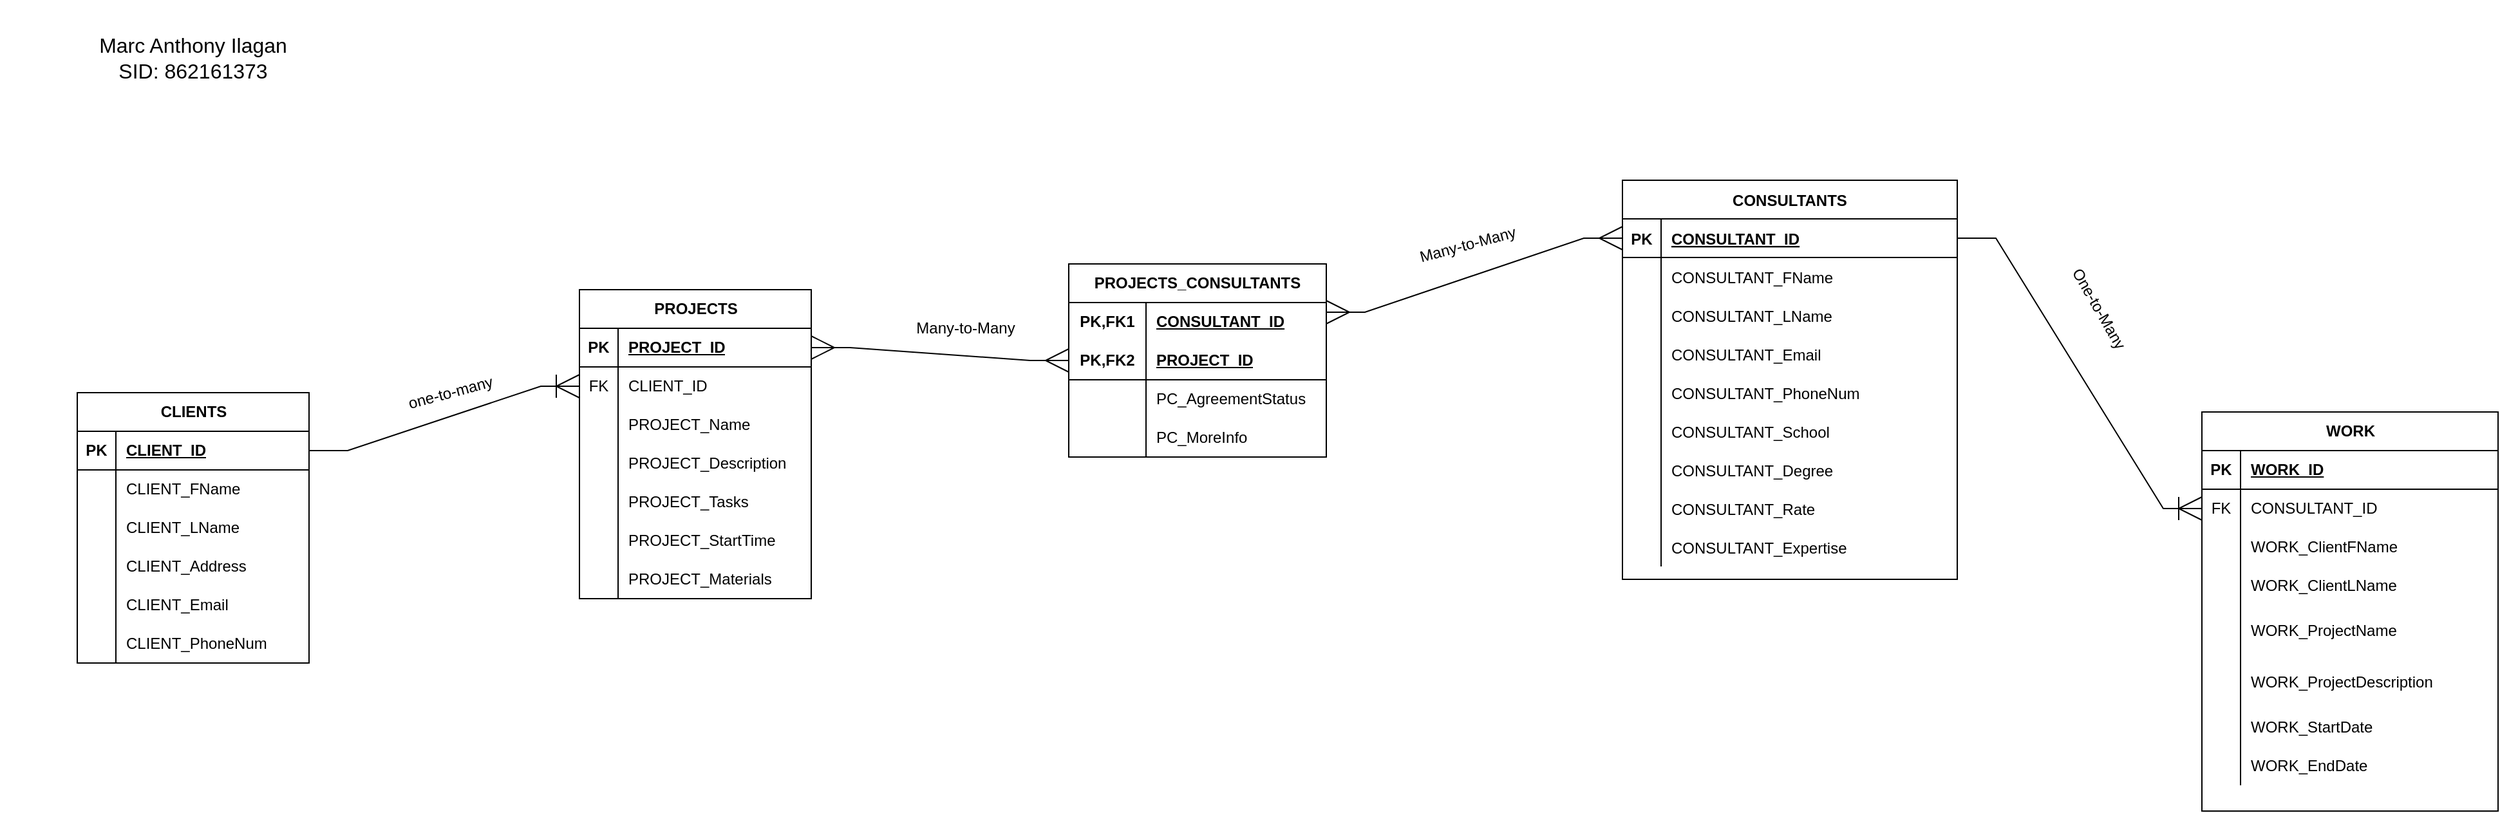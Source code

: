 <mxfile version="23.1.1" type="github">
  <diagram id="R2lEEEUBdFMjLlhIrx00" name="Page-1">
    <mxGraphModel dx="1509" dy="1885" grid="1" gridSize="10" guides="1" tooltips="1" connect="1" arrows="1" fold="1" page="1" pageScale="1" pageWidth="850" pageHeight="1100" math="0" shadow="0" extFonts="Permanent Marker^https://fonts.googleapis.com/css?family=Permanent+Marker">
      <root>
        <mxCell id="0" />
        <mxCell id="1" parent="0" />
        <mxCell id="C-vyLk0tnHw3VtMMgP7b-23" value="CONSULTANTS" style="shape=table;startSize=30;container=1;collapsible=1;childLayout=tableLayout;fixedRows=1;rowLines=0;fontStyle=1;align=center;resizeLast=1;" parent="1" vertex="1">
          <mxGeometry x="1260" y="-920" width="260" height="310" as="geometry" />
        </mxCell>
        <mxCell id="C-vyLk0tnHw3VtMMgP7b-24" value="" style="shape=partialRectangle;collapsible=0;dropTarget=0;pointerEvents=0;fillColor=none;points=[[0,0.5],[1,0.5]];portConstraint=eastwest;top=0;left=0;right=0;bottom=1;" parent="C-vyLk0tnHw3VtMMgP7b-23" vertex="1">
          <mxGeometry y="30" width="260" height="30" as="geometry" />
        </mxCell>
        <mxCell id="C-vyLk0tnHw3VtMMgP7b-25" value="PK" style="shape=partialRectangle;overflow=hidden;connectable=0;fillColor=none;top=0;left=0;bottom=0;right=0;fontStyle=1;" parent="C-vyLk0tnHw3VtMMgP7b-24" vertex="1">
          <mxGeometry width="30" height="30" as="geometry">
            <mxRectangle width="30" height="30" as="alternateBounds" />
          </mxGeometry>
        </mxCell>
        <mxCell id="C-vyLk0tnHw3VtMMgP7b-26" value="CONSULTANT_ID" style="shape=partialRectangle;overflow=hidden;connectable=0;fillColor=none;top=0;left=0;bottom=0;right=0;align=left;spacingLeft=6;fontStyle=5;" parent="C-vyLk0tnHw3VtMMgP7b-24" vertex="1">
          <mxGeometry x="30" width="230" height="30" as="geometry">
            <mxRectangle width="230" height="30" as="alternateBounds" />
          </mxGeometry>
        </mxCell>
        <mxCell id="C-vyLk0tnHw3VtMMgP7b-27" value="" style="shape=partialRectangle;collapsible=0;dropTarget=0;pointerEvents=0;fillColor=none;points=[[0,0.5],[1,0.5]];portConstraint=eastwest;top=0;left=0;right=0;bottom=0;" parent="C-vyLk0tnHw3VtMMgP7b-23" vertex="1">
          <mxGeometry y="60" width="260" height="30" as="geometry" />
        </mxCell>
        <mxCell id="C-vyLk0tnHw3VtMMgP7b-28" value="" style="shape=partialRectangle;overflow=hidden;connectable=0;fillColor=none;top=0;left=0;bottom=0;right=0;" parent="C-vyLk0tnHw3VtMMgP7b-27" vertex="1">
          <mxGeometry width="30" height="30" as="geometry">
            <mxRectangle width="30" height="30" as="alternateBounds" />
          </mxGeometry>
        </mxCell>
        <mxCell id="C-vyLk0tnHw3VtMMgP7b-29" value="CONSULTANT_FName" style="shape=partialRectangle;overflow=hidden;connectable=0;fillColor=none;top=0;left=0;bottom=0;right=0;align=left;spacingLeft=6;" parent="C-vyLk0tnHw3VtMMgP7b-27" vertex="1">
          <mxGeometry x="30" width="230" height="30" as="geometry">
            <mxRectangle width="230" height="30" as="alternateBounds" />
          </mxGeometry>
        </mxCell>
        <mxCell id="eUSZZ0M8VEfAwIGpPXTe-22" style="shape=partialRectangle;collapsible=0;dropTarget=0;pointerEvents=0;fillColor=none;points=[[0,0.5],[1,0.5]];portConstraint=eastwest;top=0;left=0;right=0;bottom=0;" vertex="1" parent="C-vyLk0tnHw3VtMMgP7b-23">
          <mxGeometry y="90" width="260" height="30" as="geometry" />
        </mxCell>
        <mxCell id="eUSZZ0M8VEfAwIGpPXTe-23" style="shape=partialRectangle;overflow=hidden;connectable=0;fillColor=none;top=0;left=0;bottom=0;right=0;" vertex="1" parent="eUSZZ0M8VEfAwIGpPXTe-22">
          <mxGeometry width="30" height="30" as="geometry">
            <mxRectangle width="30" height="30" as="alternateBounds" />
          </mxGeometry>
        </mxCell>
        <mxCell id="eUSZZ0M8VEfAwIGpPXTe-24" value="CONSULTANT_LName" style="shape=partialRectangle;overflow=hidden;connectable=0;fillColor=none;top=0;left=0;bottom=0;right=0;align=left;spacingLeft=6;" vertex="1" parent="eUSZZ0M8VEfAwIGpPXTe-22">
          <mxGeometry x="30" width="230" height="30" as="geometry">
            <mxRectangle width="230" height="30" as="alternateBounds" />
          </mxGeometry>
        </mxCell>
        <mxCell id="eUSZZ0M8VEfAwIGpPXTe-31" style="shape=partialRectangle;collapsible=0;dropTarget=0;pointerEvents=0;fillColor=none;points=[[0,0.5],[1,0.5]];portConstraint=eastwest;top=0;left=0;right=0;bottom=0;" vertex="1" parent="C-vyLk0tnHw3VtMMgP7b-23">
          <mxGeometry y="120" width="260" height="30" as="geometry" />
        </mxCell>
        <mxCell id="eUSZZ0M8VEfAwIGpPXTe-32" style="shape=partialRectangle;overflow=hidden;connectable=0;fillColor=none;top=0;left=0;bottom=0;right=0;" vertex="1" parent="eUSZZ0M8VEfAwIGpPXTe-31">
          <mxGeometry width="30" height="30" as="geometry">
            <mxRectangle width="30" height="30" as="alternateBounds" />
          </mxGeometry>
        </mxCell>
        <mxCell id="eUSZZ0M8VEfAwIGpPXTe-33" value="CONSULTANT_Email" style="shape=partialRectangle;overflow=hidden;connectable=0;fillColor=none;top=0;left=0;bottom=0;right=0;align=left;spacingLeft=6;" vertex="1" parent="eUSZZ0M8VEfAwIGpPXTe-31">
          <mxGeometry x="30" width="230" height="30" as="geometry">
            <mxRectangle width="230" height="30" as="alternateBounds" />
          </mxGeometry>
        </mxCell>
        <mxCell id="eUSZZ0M8VEfAwIGpPXTe-25" style="shape=partialRectangle;collapsible=0;dropTarget=0;pointerEvents=0;fillColor=none;points=[[0,0.5],[1,0.5]];portConstraint=eastwest;top=0;left=0;right=0;bottom=0;" vertex="1" parent="C-vyLk0tnHw3VtMMgP7b-23">
          <mxGeometry y="150" width="260" height="30" as="geometry" />
        </mxCell>
        <mxCell id="eUSZZ0M8VEfAwIGpPXTe-26" style="shape=partialRectangle;overflow=hidden;connectable=0;fillColor=none;top=0;left=0;bottom=0;right=0;" vertex="1" parent="eUSZZ0M8VEfAwIGpPXTe-25">
          <mxGeometry width="30" height="30" as="geometry">
            <mxRectangle width="30" height="30" as="alternateBounds" />
          </mxGeometry>
        </mxCell>
        <mxCell id="eUSZZ0M8VEfAwIGpPXTe-27" value="CONSULTANT_PhoneNum" style="shape=partialRectangle;overflow=hidden;connectable=0;fillColor=none;top=0;left=0;bottom=0;right=0;align=left;spacingLeft=6;" vertex="1" parent="eUSZZ0M8VEfAwIGpPXTe-25">
          <mxGeometry x="30" width="230" height="30" as="geometry">
            <mxRectangle width="230" height="30" as="alternateBounds" />
          </mxGeometry>
        </mxCell>
        <mxCell id="eUSZZ0M8VEfAwIGpPXTe-187" style="shape=partialRectangle;collapsible=0;dropTarget=0;pointerEvents=0;fillColor=none;points=[[0,0.5],[1,0.5]];portConstraint=eastwest;top=0;left=0;right=0;bottom=0;" vertex="1" parent="C-vyLk0tnHw3VtMMgP7b-23">
          <mxGeometry y="180" width="260" height="30" as="geometry" />
        </mxCell>
        <mxCell id="eUSZZ0M8VEfAwIGpPXTe-188" style="shape=partialRectangle;overflow=hidden;connectable=0;fillColor=none;top=0;left=0;bottom=0;right=0;" vertex="1" parent="eUSZZ0M8VEfAwIGpPXTe-187">
          <mxGeometry width="30" height="30" as="geometry">
            <mxRectangle width="30" height="30" as="alternateBounds" />
          </mxGeometry>
        </mxCell>
        <mxCell id="eUSZZ0M8VEfAwIGpPXTe-189" value="CONSULTANT_School" style="shape=partialRectangle;overflow=hidden;connectable=0;fillColor=none;top=0;left=0;bottom=0;right=0;align=left;spacingLeft=6;" vertex="1" parent="eUSZZ0M8VEfAwIGpPXTe-187">
          <mxGeometry x="30" width="230" height="30" as="geometry">
            <mxRectangle width="230" height="30" as="alternateBounds" />
          </mxGeometry>
        </mxCell>
        <mxCell id="eUSZZ0M8VEfAwIGpPXTe-184" style="shape=partialRectangle;collapsible=0;dropTarget=0;pointerEvents=0;fillColor=none;points=[[0,0.5],[1,0.5]];portConstraint=eastwest;top=0;left=0;right=0;bottom=0;" vertex="1" parent="C-vyLk0tnHw3VtMMgP7b-23">
          <mxGeometry y="210" width="260" height="30" as="geometry" />
        </mxCell>
        <mxCell id="eUSZZ0M8VEfAwIGpPXTe-185" style="shape=partialRectangle;overflow=hidden;connectable=0;fillColor=none;top=0;left=0;bottom=0;right=0;" vertex="1" parent="eUSZZ0M8VEfAwIGpPXTe-184">
          <mxGeometry width="30" height="30" as="geometry">
            <mxRectangle width="30" height="30" as="alternateBounds" />
          </mxGeometry>
        </mxCell>
        <mxCell id="eUSZZ0M8VEfAwIGpPXTe-186" value="CONSULTANT_Degree" style="shape=partialRectangle;overflow=hidden;connectable=0;fillColor=none;top=0;left=0;bottom=0;right=0;align=left;spacingLeft=6;" vertex="1" parent="eUSZZ0M8VEfAwIGpPXTe-184">
          <mxGeometry x="30" width="230" height="30" as="geometry">
            <mxRectangle width="230" height="30" as="alternateBounds" />
          </mxGeometry>
        </mxCell>
        <mxCell id="eUSZZ0M8VEfAwIGpPXTe-181" style="shape=partialRectangle;collapsible=0;dropTarget=0;pointerEvents=0;fillColor=none;points=[[0,0.5],[1,0.5]];portConstraint=eastwest;top=0;left=0;right=0;bottom=0;" vertex="1" parent="C-vyLk0tnHw3VtMMgP7b-23">
          <mxGeometry y="240" width="260" height="30" as="geometry" />
        </mxCell>
        <mxCell id="eUSZZ0M8VEfAwIGpPXTe-182" style="shape=partialRectangle;overflow=hidden;connectable=0;fillColor=none;top=0;left=0;bottom=0;right=0;" vertex="1" parent="eUSZZ0M8VEfAwIGpPXTe-181">
          <mxGeometry width="30" height="30" as="geometry">
            <mxRectangle width="30" height="30" as="alternateBounds" />
          </mxGeometry>
        </mxCell>
        <mxCell id="eUSZZ0M8VEfAwIGpPXTe-183" value="CONSULTANT_Rate" style="shape=partialRectangle;overflow=hidden;connectable=0;fillColor=none;top=0;left=0;bottom=0;right=0;align=left;spacingLeft=6;" vertex="1" parent="eUSZZ0M8VEfAwIGpPXTe-181">
          <mxGeometry x="30" width="230" height="30" as="geometry">
            <mxRectangle width="230" height="30" as="alternateBounds" />
          </mxGeometry>
        </mxCell>
        <mxCell id="eUSZZ0M8VEfAwIGpPXTe-192" style="shape=partialRectangle;collapsible=0;dropTarget=0;pointerEvents=0;fillColor=none;points=[[0,0.5],[1,0.5]];portConstraint=eastwest;top=0;left=0;right=0;bottom=0;" vertex="1" parent="C-vyLk0tnHw3VtMMgP7b-23">
          <mxGeometry y="270" width="260" height="30" as="geometry" />
        </mxCell>
        <mxCell id="eUSZZ0M8VEfAwIGpPXTe-193" style="shape=partialRectangle;overflow=hidden;connectable=0;fillColor=none;top=0;left=0;bottom=0;right=0;" vertex="1" parent="eUSZZ0M8VEfAwIGpPXTe-192">
          <mxGeometry width="30" height="30" as="geometry">
            <mxRectangle width="30" height="30" as="alternateBounds" />
          </mxGeometry>
        </mxCell>
        <mxCell id="eUSZZ0M8VEfAwIGpPXTe-194" value="CONSULTANT_Expertise" style="shape=partialRectangle;overflow=hidden;connectable=0;fillColor=none;top=0;left=0;bottom=0;right=0;align=left;spacingLeft=6;" vertex="1" parent="eUSZZ0M8VEfAwIGpPXTe-192">
          <mxGeometry x="30" width="230" height="30" as="geometry">
            <mxRectangle width="230" height="30" as="alternateBounds" />
          </mxGeometry>
        </mxCell>
        <mxCell id="eUSZZ0M8VEfAwIGpPXTe-34" value="PROJECTS" style="shape=table;startSize=30;container=1;collapsible=1;childLayout=tableLayout;fixedRows=1;rowLines=0;fontStyle=1;align=center;resizeLast=1;html=1;" vertex="1" parent="1">
          <mxGeometry x="450" y="-835" width="180" height="240" as="geometry" />
        </mxCell>
        <mxCell id="eUSZZ0M8VEfAwIGpPXTe-35" value="" style="shape=tableRow;horizontal=0;startSize=0;swimlaneHead=0;swimlaneBody=0;fillColor=none;collapsible=0;dropTarget=0;points=[[0,0.5],[1,0.5]];portConstraint=eastwest;top=0;left=0;right=0;bottom=1;" vertex="1" parent="eUSZZ0M8VEfAwIGpPXTe-34">
          <mxGeometry y="30" width="180" height="30" as="geometry" />
        </mxCell>
        <mxCell id="eUSZZ0M8VEfAwIGpPXTe-36" value="PK" style="shape=partialRectangle;connectable=0;fillColor=none;top=0;left=0;bottom=0;right=0;fontStyle=1;overflow=hidden;whiteSpace=wrap;html=1;" vertex="1" parent="eUSZZ0M8VEfAwIGpPXTe-35">
          <mxGeometry width="30" height="30" as="geometry">
            <mxRectangle width="30" height="30" as="alternateBounds" />
          </mxGeometry>
        </mxCell>
        <mxCell id="eUSZZ0M8VEfAwIGpPXTe-37" value="PROJECT_ID" style="shape=partialRectangle;connectable=0;fillColor=none;top=0;left=0;bottom=0;right=0;align=left;spacingLeft=6;fontStyle=5;overflow=hidden;whiteSpace=wrap;html=1;" vertex="1" parent="eUSZZ0M8VEfAwIGpPXTe-35">
          <mxGeometry x="30" width="150" height="30" as="geometry">
            <mxRectangle width="150" height="30" as="alternateBounds" />
          </mxGeometry>
        </mxCell>
        <mxCell id="eUSZZ0M8VEfAwIGpPXTe-38" value="" style="shape=tableRow;horizontal=0;startSize=0;swimlaneHead=0;swimlaneBody=0;fillColor=none;collapsible=0;dropTarget=0;points=[[0,0.5],[1,0.5]];portConstraint=eastwest;top=0;left=0;right=0;bottom=0;" vertex="1" parent="eUSZZ0M8VEfAwIGpPXTe-34">
          <mxGeometry y="60" width="180" height="30" as="geometry" />
        </mxCell>
        <mxCell id="eUSZZ0M8VEfAwIGpPXTe-39" value="FK" style="shape=partialRectangle;connectable=0;fillColor=none;top=0;left=0;bottom=0;right=0;editable=1;overflow=hidden;whiteSpace=wrap;html=1;" vertex="1" parent="eUSZZ0M8VEfAwIGpPXTe-38">
          <mxGeometry width="30" height="30" as="geometry">
            <mxRectangle width="30" height="30" as="alternateBounds" />
          </mxGeometry>
        </mxCell>
        <mxCell id="eUSZZ0M8VEfAwIGpPXTe-40" value="CLIENT_ID" style="shape=partialRectangle;connectable=0;fillColor=none;top=0;left=0;bottom=0;right=0;align=left;spacingLeft=6;overflow=hidden;whiteSpace=wrap;html=1;" vertex="1" parent="eUSZZ0M8VEfAwIGpPXTe-38">
          <mxGeometry x="30" width="150" height="30" as="geometry">
            <mxRectangle width="150" height="30" as="alternateBounds" />
          </mxGeometry>
        </mxCell>
        <mxCell id="eUSZZ0M8VEfAwIGpPXTe-115" style="shape=tableRow;horizontal=0;startSize=0;swimlaneHead=0;swimlaneBody=0;fillColor=none;collapsible=0;dropTarget=0;points=[[0,0.5],[1,0.5]];portConstraint=eastwest;top=0;left=0;right=0;bottom=0;" vertex="1" parent="eUSZZ0M8VEfAwIGpPXTe-34">
          <mxGeometry y="90" width="180" height="30" as="geometry" />
        </mxCell>
        <mxCell id="eUSZZ0M8VEfAwIGpPXTe-116" style="shape=partialRectangle;connectable=0;fillColor=none;top=0;left=0;bottom=0;right=0;editable=1;overflow=hidden;whiteSpace=wrap;html=1;" vertex="1" parent="eUSZZ0M8VEfAwIGpPXTe-115">
          <mxGeometry width="30" height="30" as="geometry">
            <mxRectangle width="30" height="30" as="alternateBounds" />
          </mxGeometry>
        </mxCell>
        <mxCell id="eUSZZ0M8VEfAwIGpPXTe-117" value="PROJECT_Name" style="shape=partialRectangle;connectable=0;fillColor=none;top=0;left=0;bottom=0;right=0;align=left;spacingLeft=6;overflow=hidden;whiteSpace=wrap;html=1;" vertex="1" parent="eUSZZ0M8VEfAwIGpPXTe-115">
          <mxGeometry x="30" width="150" height="30" as="geometry">
            <mxRectangle width="150" height="30" as="alternateBounds" />
          </mxGeometry>
        </mxCell>
        <mxCell id="eUSZZ0M8VEfAwIGpPXTe-41" value="" style="shape=tableRow;horizontal=0;startSize=0;swimlaneHead=0;swimlaneBody=0;fillColor=none;collapsible=0;dropTarget=0;points=[[0,0.5],[1,0.5]];portConstraint=eastwest;top=0;left=0;right=0;bottom=0;" vertex="1" parent="eUSZZ0M8VEfAwIGpPXTe-34">
          <mxGeometry y="120" width="180" height="30" as="geometry" />
        </mxCell>
        <mxCell id="eUSZZ0M8VEfAwIGpPXTe-42" value="" style="shape=partialRectangle;connectable=0;fillColor=none;top=0;left=0;bottom=0;right=0;editable=1;overflow=hidden;whiteSpace=wrap;html=1;" vertex="1" parent="eUSZZ0M8VEfAwIGpPXTe-41">
          <mxGeometry width="30" height="30" as="geometry">
            <mxRectangle width="30" height="30" as="alternateBounds" />
          </mxGeometry>
        </mxCell>
        <mxCell id="eUSZZ0M8VEfAwIGpPXTe-43" value="PROJECT_Description" style="shape=partialRectangle;connectable=0;fillColor=none;top=0;left=0;bottom=0;right=0;align=left;spacingLeft=6;overflow=hidden;whiteSpace=wrap;html=1;" vertex="1" parent="eUSZZ0M8VEfAwIGpPXTe-41">
          <mxGeometry x="30" width="150" height="30" as="geometry">
            <mxRectangle width="150" height="30" as="alternateBounds" />
          </mxGeometry>
        </mxCell>
        <mxCell id="eUSZZ0M8VEfAwIGpPXTe-44" value="" style="shape=tableRow;horizontal=0;startSize=0;swimlaneHead=0;swimlaneBody=0;fillColor=none;collapsible=0;dropTarget=0;points=[[0,0.5],[1,0.5]];portConstraint=eastwest;top=0;left=0;right=0;bottom=0;" vertex="1" parent="eUSZZ0M8VEfAwIGpPXTe-34">
          <mxGeometry y="150" width="180" height="30" as="geometry" />
        </mxCell>
        <mxCell id="eUSZZ0M8VEfAwIGpPXTe-45" value="" style="shape=partialRectangle;connectable=0;fillColor=none;top=0;left=0;bottom=0;right=0;editable=1;overflow=hidden;whiteSpace=wrap;html=1;" vertex="1" parent="eUSZZ0M8VEfAwIGpPXTe-44">
          <mxGeometry width="30" height="30" as="geometry">
            <mxRectangle width="30" height="30" as="alternateBounds" />
          </mxGeometry>
        </mxCell>
        <mxCell id="eUSZZ0M8VEfAwIGpPXTe-46" value="PROJECT_Tasks" style="shape=partialRectangle;connectable=0;fillColor=none;top=0;left=0;bottom=0;right=0;align=left;spacingLeft=6;overflow=hidden;whiteSpace=wrap;html=1;" vertex="1" parent="eUSZZ0M8VEfAwIGpPXTe-44">
          <mxGeometry x="30" width="150" height="30" as="geometry">
            <mxRectangle width="150" height="30" as="alternateBounds" />
          </mxGeometry>
        </mxCell>
        <mxCell id="eUSZZ0M8VEfAwIGpPXTe-50" style="shape=tableRow;horizontal=0;startSize=0;swimlaneHead=0;swimlaneBody=0;fillColor=none;collapsible=0;dropTarget=0;points=[[0,0.5],[1,0.5]];portConstraint=eastwest;top=0;left=0;right=0;bottom=0;" vertex="1" parent="eUSZZ0M8VEfAwIGpPXTe-34">
          <mxGeometry y="180" width="180" height="30" as="geometry" />
        </mxCell>
        <mxCell id="eUSZZ0M8VEfAwIGpPXTe-51" style="shape=partialRectangle;connectable=0;fillColor=none;top=0;left=0;bottom=0;right=0;editable=1;overflow=hidden;whiteSpace=wrap;html=1;" vertex="1" parent="eUSZZ0M8VEfAwIGpPXTe-50">
          <mxGeometry width="30" height="30" as="geometry">
            <mxRectangle width="30" height="30" as="alternateBounds" />
          </mxGeometry>
        </mxCell>
        <mxCell id="eUSZZ0M8VEfAwIGpPXTe-52" value="PROJECT_StartTime" style="shape=partialRectangle;connectable=0;fillColor=none;top=0;left=0;bottom=0;right=0;align=left;spacingLeft=6;overflow=hidden;whiteSpace=wrap;html=1;" vertex="1" parent="eUSZZ0M8VEfAwIGpPXTe-50">
          <mxGeometry x="30" width="150" height="30" as="geometry">
            <mxRectangle width="150" height="30" as="alternateBounds" />
          </mxGeometry>
        </mxCell>
        <mxCell id="eUSZZ0M8VEfAwIGpPXTe-47" style="shape=tableRow;horizontal=0;startSize=0;swimlaneHead=0;swimlaneBody=0;fillColor=none;collapsible=0;dropTarget=0;points=[[0,0.5],[1,0.5]];portConstraint=eastwest;top=0;left=0;right=0;bottom=0;" vertex="1" parent="eUSZZ0M8VEfAwIGpPXTe-34">
          <mxGeometry y="210" width="180" height="30" as="geometry" />
        </mxCell>
        <mxCell id="eUSZZ0M8VEfAwIGpPXTe-48" style="shape=partialRectangle;connectable=0;fillColor=none;top=0;left=0;bottom=0;right=0;editable=1;overflow=hidden;whiteSpace=wrap;html=1;" vertex="1" parent="eUSZZ0M8VEfAwIGpPXTe-47">
          <mxGeometry width="30" height="30" as="geometry">
            <mxRectangle width="30" height="30" as="alternateBounds" />
          </mxGeometry>
        </mxCell>
        <mxCell id="eUSZZ0M8VEfAwIGpPXTe-49" value="PROJECT_Materials" style="shape=partialRectangle;connectable=0;fillColor=none;top=0;left=0;bottom=0;right=0;align=left;spacingLeft=6;overflow=hidden;whiteSpace=wrap;html=1;" vertex="1" parent="eUSZZ0M8VEfAwIGpPXTe-47">
          <mxGeometry x="30" width="150" height="30" as="geometry">
            <mxRectangle width="150" height="30" as="alternateBounds" />
          </mxGeometry>
        </mxCell>
        <mxCell id="eUSZZ0M8VEfAwIGpPXTe-53" value="CLIENTS" style="shape=table;startSize=30;container=1;collapsible=1;childLayout=tableLayout;fixedRows=1;rowLines=0;fontStyle=1;align=center;resizeLast=1;html=1;" vertex="1" parent="1">
          <mxGeometry x="60" y="-755" width="180" height="210" as="geometry" />
        </mxCell>
        <mxCell id="eUSZZ0M8VEfAwIGpPXTe-54" value="" style="shape=tableRow;horizontal=0;startSize=0;swimlaneHead=0;swimlaneBody=0;fillColor=none;collapsible=0;dropTarget=0;points=[[0,0.5],[1,0.5]];portConstraint=eastwest;top=0;left=0;right=0;bottom=1;" vertex="1" parent="eUSZZ0M8VEfAwIGpPXTe-53">
          <mxGeometry y="30" width="180" height="30" as="geometry" />
        </mxCell>
        <mxCell id="eUSZZ0M8VEfAwIGpPXTe-55" value="PK" style="shape=partialRectangle;connectable=0;fillColor=none;top=0;left=0;bottom=0;right=0;fontStyle=1;overflow=hidden;whiteSpace=wrap;html=1;" vertex="1" parent="eUSZZ0M8VEfAwIGpPXTe-54">
          <mxGeometry width="30" height="30" as="geometry">
            <mxRectangle width="30" height="30" as="alternateBounds" />
          </mxGeometry>
        </mxCell>
        <mxCell id="eUSZZ0M8VEfAwIGpPXTe-56" value="CLIENT_ID" style="shape=partialRectangle;connectable=0;fillColor=none;top=0;left=0;bottom=0;right=0;align=left;spacingLeft=6;fontStyle=5;overflow=hidden;whiteSpace=wrap;html=1;" vertex="1" parent="eUSZZ0M8VEfAwIGpPXTe-54">
          <mxGeometry x="30" width="150" height="30" as="geometry">
            <mxRectangle width="150" height="30" as="alternateBounds" />
          </mxGeometry>
        </mxCell>
        <mxCell id="eUSZZ0M8VEfAwIGpPXTe-57" value="" style="shape=tableRow;horizontal=0;startSize=0;swimlaneHead=0;swimlaneBody=0;fillColor=none;collapsible=0;dropTarget=0;points=[[0,0.5],[1,0.5]];portConstraint=eastwest;top=0;left=0;right=0;bottom=0;" vertex="1" parent="eUSZZ0M8VEfAwIGpPXTe-53">
          <mxGeometry y="60" width="180" height="30" as="geometry" />
        </mxCell>
        <mxCell id="eUSZZ0M8VEfAwIGpPXTe-58" value="" style="shape=partialRectangle;connectable=0;fillColor=none;top=0;left=0;bottom=0;right=0;editable=1;overflow=hidden;whiteSpace=wrap;html=1;" vertex="1" parent="eUSZZ0M8VEfAwIGpPXTe-57">
          <mxGeometry width="30" height="30" as="geometry">
            <mxRectangle width="30" height="30" as="alternateBounds" />
          </mxGeometry>
        </mxCell>
        <mxCell id="eUSZZ0M8VEfAwIGpPXTe-59" value="CLIENT_FName" style="shape=partialRectangle;connectable=0;fillColor=none;top=0;left=0;bottom=0;right=0;align=left;spacingLeft=6;overflow=hidden;whiteSpace=wrap;html=1;" vertex="1" parent="eUSZZ0M8VEfAwIGpPXTe-57">
          <mxGeometry x="30" width="150" height="30" as="geometry">
            <mxRectangle width="150" height="30" as="alternateBounds" />
          </mxGeometry>
        </mxCell>
        <mxCell id="eUSZZ0M8VEfAwIGpPXTe-66" style="shape=tableRow;horizontal=0;startSize=0;swimlaneHead=0;swimlaneBody=0;fillColor=none;collapsible=0;dropTarget=0;points=[[0,0.5],[1,0.5]];portConstraint=eastwest;top=0;left=0;right=0;bottom=0;" vertex="1" parent="eUSZZ0M8VEfAwIGpPXTe-53">
          <mxGeometry y="90" width="180" height="30" as="geometry" />
        </mxCell>
        <mxCell id="eUSZZ0M8VEfAwIGpPXTe-67" style="shape=partialRectangle;connectable=0;fillColor=none;top=0;left=0;bottom=0;right=0;editable=1;overflow=hidden;whiteSpace=wrap;html=1;" vertex="1" parent="eUSZZ0M8VEfAwIGpPXTe-66">
          <mxGeometry width="30" height="30" as="geometry">
            <mxRectangle width="30" height="30" as="alternateBounds" />
          </mxGeometry>
        </mxCell>
        <mxCell id="eUSZZ0M8VEfAwIGpPXTe-68" value="CLIENT_LName" style="shape=partialRectangle;connectable=0;fillColor=none;top=0;left=0;bottom=0;right=0;align=left;spacingLeft=6;overflow=hidden;whiteSpace=wrap;html=1;" vertex="1" parent="eUSZZ0M8VEfAwIGpPXTe-66">
          <mxGeometry x="30" width="150" height="30" as="geometry">
            <mxRectangle width="150" height="30" as="alternateBounds" />
          </mxGeometry>
        </mxCell>
        <mxCell id="eUSZZ0M8VEfAwIGpPXTe-60" value="" style="shape=tableRow;horizontal=0;startSize=0;swimlaneHead=0;swimlaneBody=0;fillColor=none;collapsible=0;dropTarget=0;points=[[0,0.5],[1,0.5]];portConstraint=eastwest;top=0;left=0;right=0;bottom=0;" vertex="1" parent="eUSZZ0M8VEfAwIGpPXTe-53">
          <mxGeometry y="120" width="180" height="30" as="geometry" />
        </mxCell>
        <mxCell id="eUSZZ0M8VEfAwIGpPXTe-61" value="" style="shape=partialRectangle;connectable=0;fillColor=none;top=0;left=0;bottom=0;right=0;editable=1;overflow=hidden;whiteSpace=wrap;html=1;" vertex="1" parent="eUSZZ0M8VEfAwIGpPXTe-60">
          <mxGeometry width="30" height="30" as="geometry">
            <mxRectangle width="30" height="30" as="alternateBounds" />
          </mxGeometry>
        </mxCell>
        <mxCell id="eUSZZ0M8VEfAwIGpPXTe-62" value="CLIENT_Address" style="shape=partialRectangle;connectable=0;fillColor=none;top=0;left=0;bottom=0;right=0;align=left;spacingLeft=6;overflow=hidden;whiteSpace=wrap;html=1;" vertex="1" parent="eUSZZ0M8VEfAwIGpPXTe-60">
          <mxGeometry x="30" width="150" height="30" as="geometry">
            <mxRectangle width="150" height="30" as="alternateBounds" />
          </mxGeometry>
        </mxCell>
        <mxCell id="eUSZZ0M8VEfAwIGpPXTe-63" value="" style="shape=tableRow;horizontal=0;startSize=0;swimlaneHead=0;swimlaneBody=0;fillColor=none;collapsible=0;dropTarget=0;points=[[0,0.5],[1,0.5]];portConstraint=eastwest;top=0;left=0;right=0;bottom=0;" vertex="1" parent="eUSZZ0M8VEfAwIGpPXTe-53">
          <mxGeometry y="150" width="180" height="30" as="geometry" />
        </mxCell>
        <mxCell id="eUSZZ0M8VEfAwIGpPXTe-64" value="" style="shape=partialRectangle;connectable=0;fillColor=none;top=0;left=0;bottom=0;right=0;editable=1;overflow=hidden;whiteSpace=wrap;html=1;" vertex="1" parent="eUSZZ0M8VEfAwIGpPXTe-63">
          <mxGeometry width="30" height="30" as="geometry">
            <mxRectangle width="30" height="30" as="alternateBounds" />
          </mxGeometry>
        </mxCell>
        <mxCell id="eUSZZ0M8VEfAwIGpPXTe-65" value="CLIENT_Email" style="shape=partialRectangle;connectable=0;fillColor=none;top=0;left=0;bottom=0;right=0;align=left;spacingLeft=6;overflow=hidden;whiteSpace=wrap;html=1;" vertex="1" parent="eUSZZ0M8VEfAwIGpPXTe-63">
          <mxGeometry x="30" width="150" height="30" as="geometry">
            <mxRectangle width="150" height="30" as="alternateBounds" />
          </mxGeometry>
        </mxCell>
        <mxCell id="eUSZZ0M8VEfAwIGpPXTe-69" style="shape=tableRow;horizontal=0;startSize=0;swimlaneHead=0;swimlaneBody=0;fillColor=none;collapsible=0;dropTarget=0;points=[[0,0.5],[1,0.5]];portConstraint=eastwest;top=0;left=0;right=0;bottom=0;" vertex="1" parent="eUSZZ0M8VEfAwIGpPXTe-53">
          <mxGeometry y="180" width="180" height="30" as="geometry" />
        </mxCell>
        <mxCell id="eUSZZ0M8VEfAwIGpPXTe-70" style="shape=partialRectangle;connectable=0;fillColor=none;top=0;left=0;bottom=0;right=0;editable=1;overflow=hidden;whiteSpace=wrap;html=1;" vertex="1" parent="eUSZZ0M8VEfAwIGpPXTe-69">
          <mxGeometry width="30" height="30" as="geometry">
            <mxRectangle width="30" height="30" as="alternateBounds" />
          </mxGeometry>
        </mxCell>
        <mxCell id="eUSZZ0M8VEfAwIGpPXTe-71" value="CLIENT_PhoneNum" style="shape=partialRectangle;connectable=0;fillColor=none;top=0;left=0;bottom=0;right=0;align=left;spacingLeft=6;overflow=hidden;whiteSpace=wrap;html=1;" vertex="1" parent="eUSZZ0M8VEfAwIGpPXTe-69">
          <mxGeometry x="30" width="150" height="30" as="geometry">
            <mxRectangle width="150" height="30" as="alternateBounds" />
          </mxGeometry>
        </mxCell>
        <mxCell id="eUSZZ0M8VEfAwIGpPXTe-72" value="PROJECTS_CONSULTANTS" style="shape=table;startSize=30;container=1;collapsible=1;childLayout=tableLayout;fixedRows=1;rowLines=0;fontStyle=1;align=center;resizeLast=1;html=1;whiteSpace=wrap;" vertex="1" parent="1">
          <mxGeometry x="830" y="-855" width="200" height="150" as="geometry" />
        </mxCell>
        <mxCell id="eUSZZ0M8VEfAwIGpPXTe-73" value="" style="shape=tableRow;horizontal=0;startSize=0;swimlaneHead=0;swimlaneBody=0;fillColor=none;collapsible=0;dropTarget=0;points=[[0,0.5],[1,0.5]];portConstraint=eastwest;top=0;left=0;right=0;bottom=0;html=1;" vertex="1" parent="eUSZZ0M8VEfAwIGpPXTe-72">
          <mxGeometry y="30" width="200" height="30" as="geometry" />
        </mxCell>
        <mxCell id="eUSZZ0M8VEfAwIGpPXTe-74" value="PK,FK1" style="shape=partialRectangle;connectable=0;fillColor=none;top=0;left=0;bottom=0;right=0;fontStyle=1;overflow=hidden;html=1;whiteSpace=wrap;" vertex="1" parent="eUSZZ0M8VEfAwIGpPXTe-73">
          <mxGeometry width="60" height="30" as="geometry">
            <mxRectangle width="60" height="30" as="alternateBounds" />
          </mxGeometry>
        </mxCell>
        <mxCell id="eUSZZ0M8VEfAwIGpPXTe-75" value="CONSULTANT_ID" style="shape=partialRectangle;connectable=0;fillColor=none;top=0;left=0;bottom=0;right=0;align=left;spacingLeft=6;fontStyle=5;overflow=hidden;html=1;whiteSpace=wrap;" vertex="1" parent="eUSZZ0M8VEfAwIGpPXTe-73">
          <mxGeometry x="60" width="140" height="30" as="geometry">
            <mxRectangle width="140" height="30" as="alternateBounds" />
          </mxGeometry>
        </mxCell>
        <mxCell id="eUSZZ0M8VEfAwIGpPXTe-76" value="" style="shape=tableRow;horizontal=0;startSize=0;swimlaneHead=0;swimlaneBody=0;fillColor=none;collapsible=0;dropTarget=0;points=[[0,0.5],[1,0.5]];portConstraint=eastwest;top=0;left=0;right=0;bottom=1;html=1;" vertex="1" parent="eUSZZ0M8VEfAwIGpPXTe-72">
          <mxGeometry y="60" width="200" height="30" as="geometry" />
        </mxCell>
        <mxCell id="eUSZZ0M8VEfAwIGpPXTe-77" value="PK,FK2" style="shape=partialRectangle;connectable=0;fillColor=none;top=0;left=0;bottom=0;right=0;fontStyle=1;overflow=hidden;html=1;whiteSpace=wrap;" vertex="1" parent="eUSZZ0M8VEfAwIGpPXTe-76">
          <mxGeometry width="60" height="30" as="geometry">
            <mxRectangle width="60" height="30" as="alternateBounds" />
          </mxGeometry>
        </mxCell>
        <mxCell id="eUSZZ0M8VEfAwIGpPXTe-78" value="PROJECT_ID" style="shape=partialRectangle;connectable=0;fillColor=none;top=0;left=0;bottom=0;right=0;align=left;spacingLeft=6;fontStyle=5;overflow=hidden;html=1;whiteSpace=wrap;" vertex="1" parent="eUSZZ0M8VEfAwIGpPXTe-76">
          <mxGeometry x="60" width="140" height="30" as="geometry">
            <mxRectangle width="140" height="30" as="alternateBounds" />
          </mxGeometry>
        </mxCell>
        <mxCell id="eUSZZ0M8VEfAwIGpPXTe-79" value="" style="shape=tableRow;horizontal=0;startSize=0;swimlaneHead=0;swimlaneBody=0;fillColor=none;collapsible=0;dropTarget=0;points=[[0,0.5],[1,0.5]];portConstraint=eastwest;top=0;left=0;right=0;bottom=0;html=1;" vertex="1" parent="eUSZZ0M8VEfAwIGpPXTe-72">
          <mxGeometry y="90" width="200" height="30" as="geometry" />
        </mxCell>
        <mxCell id="eUSZZ0M8VEfAwIGpPXTe-80" value="" style="shape=partialRectangle;connectable=0;fillColor=none;top=0;left=0;bottom=0;right=0;editable=1;overflow=hidden;html=1;whiteSpace=wrap;" vertex="1" parent="eUSZZ0M8VEfAwIGpPXTe-79">
          <mxGeometry width="60" height="30" as="geometry">
            <mxRectangle width="60" height="30" as="alternateBounds" />
          </mxGeometry>
        </mxCell>
        <mxCell id="eUSZZ0M8VEfAwIGpPXTe-81" value="PC_AgreementStatus" style="shape=partialRectangle;connectable=0;fillColor=none;top=0;left=0;bottom=0;right=0;align=left;spacingLeft=6;overflow=hidden;html=1;whiteSpace=wrap;" vertex="1" parent="eUSZZ0M8VEfAwIGpPXTe-79">
          <mxGeometry x="60" width="140" height="30" as="geometry">
            <mxRectangle width="140" height="30" as="alternateBounds" />
          </mxGeometry>
        </mxCell>
        <mxCell id="eUSZZ0M8VEfAwIGpPXTe-82" value="" style="shape=tableRow;horizontal=0;startSize=0;swimlaneHead=0;swimlaneBody=0;fillColor=none;collapsible=0;dropTarget=0;points=[[0,0.5],[1,0.5]];portConstraint=eastwest;top=0;left=0;right=0;bottom=0;html=1;" vertex="1" parent="eUSZZ0M8VEfAwIGpPXTe-72">
          <mxGeometry y="120" width="200" height="30" as="geometry" />
        </mxCell>
        <mxCell id="eUSZZ0M8VEfAwIGpPXTe-83" value="" style="shape=partialRectangle;connectable=0;fillColor=none;top=0;left=0;bottom=0;right=0;editable=1;overflow=hidden;html=1;whiteSpace=wrap;" vertex="1" parent="eUSZZ0M8VEfAwIGpPXTe-82">
          <mxGeometry width="60" height="30" as="geometry">
            <mxRectangle width="60" height="30" as="alternateBounds" />
          </mxGeometry>
        </mxCell>
        <mxCell id="eUSZZ0M8VEfAwIGpPXTe-84" value="PC_MoreInfo" style="shape=partialRectangle;connectable=0;fillColor=none;top=0;left=0;bottom=0;right=0;align=left;spacingLeft=6;overflow=hidden;html=1;whiteSpace=wrap;" vertex="1" parent="eUSZZ0M8VEfAwIGpPXTe-82">
          <mxGeometry x="60" width="140" height="30" as="geometry">
            <mxRectangle width="140" height="30" as="alternateBounds" />
          </mxGeometry>
        </mxCell>
        <mxCell id="eUSZZ0M8VEfAwIGpPXTe-87" value="" style="edgeStyle=entityRelationEdgeStyle;fontSize=16;html=1;endArrow=ERoneToMany;rounded=0;exitX=1;exitY=0.5;exitDx=0;exitDy=0;entryX=0;entryY=0.5;entryDx=0;entryDy=0;endSize=16;startSize=16;" edge="1" parent="1" source="eUSZZ0M8VEfAwIGpPXTe-54" target="eUSZZ0M8VEfAwIGpPXTe-38">
          <mxGeometry width="100" height="100" relative="1" as="geometry">
            <mxPoint x="350" y="-895" as="sourcePoint" />
            <mxPoint x="450" y="-995" as="targetPoint" />
          </mxGeometry>
        </mxCell>
        <mxCell id="eUSZZ0M8VEfAwIGpPXTe-88" value="" style="edgeStyle=entityRelationEdgeStyle;fontSize=12;html=1;endArrow=ERmany;startArrow=ERmany;rounded=0;exitX=1;exitY=0.5;exitDx=0;exitDy=0;endSize=16;startSize=16;" edge="1" parent="1" source="eUSZZ0M8VEfAwIGpPXTe-35" target="eUSZZ0M8VEfAwIGpPXTe-76">
          <mxGeometry width="100" height="100" relative="1" as="geometry">
            <mxPoint x="660" y="-805" as="sourcePoint" />
            <mxPoint x="760" y="-905" as="targetPoint" />
          </mxGeometry>
        </mxCell>
        <mxCell id="eUSZZ0M8VEfAwIGpPXTe-89" value="" style="edgeStyle=entityRelationEdgeStyle;fontSize=12;html=1;endArrow=ERmany;startArrow=ERmany;rounded=0;exitX=1;exitY=0.25;exitDx=0;exitDy=0;entryX=0;entryY=0.5;entryDx=0;entryDy=0;endSize=16;startSize=16;" edge="1" parent="1" source="eUSZZ0M8VEfAwIGpPXTe-72" target="C-vyLk0tnHw3VtMMgP7b-24">
          <mxGeometry width="100" height="100" relative="1" as="geometry">
            <mxPoint x="1030" y="-815" as="sourcePoint" />
            <mxPoint x="1215" y="-805" as="targetPoint" />
          </mxGeometry>
        </mxCell>
        <mxCell id="eUSZZ0M8VEfAwIGpPXTe-90" value="one-to-many" style="text;html=1;strokeColor=none;fillColor=none;align=center;verticalAlign=middle;whiteSpace=wrap;rounded=0;rotation=-15;" vertex="1" parent="1">
          <mxGeometry x="300" y="-770" width="100" height="30" as="geometry" />
        </mxCell>
        <mxCell id="eUSZZ0M8VEfAwIGpPXTe-91" value="Many-to-Many" style="text;html=1;strokeColor=none;fillColor=none;align=center;verticalAlign=middle;whiteSpace=wrap;rounded=0;" vertex="1" parent="1">
          <mxGeometry x="700" y="-820" width="100" height="30" as="geometry" />
        </mxCell>
        <mxCell id="eUSZZ0M8VEfAwIGpPXTe-94" value="Many-to-Many" style="text;html=1;strokeColor=none;fillColor=none;align=center;verticalAlign=middle;whiteSpace=wrap;rounded=0;rotation=-15;" vertex="1" parent="1">
          <mxGeometry x="1080" y="-885" width="120" height="30" as="geometry" />
        </mxCell>
        <mxCell id="eUSZZ0M8VEfAwIGpPXTe-95" value="Marc Anthony Ilagan&lt;br&gt;SID: 862161373" style="text;html=1;strokeColor=none;fillColor=none;align=center;verticalAlign=middle;whiteSpace=wrap;rounded=0;fontSize=16;" vertex="1" parent="1">
          <mxGeometry y="-1060" width="300" height="90" as="geometry" />
        </mxCell>
        <mxCell id="eUSZZ0M8VEfAwIGpPXTe-96" value="WORK" style="shape=table;startSize=30;container=1;collapsible=1;childLayout=tableLayout;fixedRows=1;rowLines=0;fontStyle=1;align=center;resizeLast=1;html=1;" vertex="1" parent="1">
          <mxGeometry x="1710" y="-740" width="230" height="310" as="geometry" />
        </mxCell>
        <mxCell id="eUSZZ0M8VEfAwIGpPXTe-97" value="" style="shape=tableRow;horizontal=0;startSize=0;swimlaneHead=0;swimlaneBody=0;fillColor=none;collapsible=0;dropTarget=0;points=[[0,0.5],[1,0.5]];portConstraint=eastwest;top=0;left=0;right=0;bottom=1;" vertex="1" parent="eUSZZ0M8VEfAwIGpPXTe-96">
          <mxGeometry y="30" width="230" height="30" as="geometry" />
        </mxCell>
        <mxCell id="eUSZZ0M8VEfAwIGpPXTe-98" value="PK" style="shape=partialRectangle;connectable=0;fillColor=none;top=0;left=0;bottom=0;right=0;fontStyle=1;overflow=hidden;whiteSpace=wrap;html=1;" vertex="1" parent="eUSZZ0M8VEfAwIGpPXTe-97">
          <mxGeometry width="30" height="30" as="geometry">
            <mxRectangle width="30" height="30" as="alternateBounds" />
          </mxGeometry>
        </mxCell>
        <mxCell id="eUSZZ0M8VEfAwIGpPXTe-99" value="WORK_ID" style="shape=partialRectangle;connectable=0;fillColor=none;top=0;left=0;bottom=0;right=0;align=left;spacingLeft=6;fontStyle=5;overflow=hidden;whiteSpace=wrap;html=1;" vertex="1" parent="eUSZZ0M8VEfAwIGpPXTe-97">
          <mxGeometry x="30" width="200" height="30" as="geometry">
            <mxRectangle width="200" height="30" as="alternateBounds" />
          </mxGeometry>
        </mxCell>
        <mxCell id="eUSZZ0M8VEfAwIGpPXTe-100" value="" style="shape=tableRow;horizontal=0;startSize=0;swimlaneHead=0;swimlaneBody=0;fillColor=none;collapsible=0;dropTarget=0;points=[[0,0.5],[1,0.5]];portConstraint=eastwest;top=0;left=0;right=0;bottom=0;" vertex="1" parent="eUSZZ0M8VEfAwIGpPXTe-96">
          <mxGeometry y="60" width="230" height="30" as="geometry" />
        </mxCell>
        <mxCell id="eUSZZ0M8VEfAwIGpPXTe-101" value="FK" style="shape=partialRectangle;connectable=0;fillColor=none;top=0;left=0;bottom=0;right=0;editable=1;overflow=hidden;whiteSpace=wrap;html=1;" vertex="1" parent="eUSZZ0M8VEfAwIGpPXTe-100">
          <mxGeometry width="30" height="30" as="geometry">
            <mxRectangle width="30" height="30" as="alternateBounds" />
          </mxGeometry>
        </mxCell>
        <mxCell id="eUSZZ0M8VEfAwIGpPXTe-102" value="CONSULTANT_ID" style="shape=partialRectangle;connectable=0;fillColor=none;top=0;left=0;bottom=0;right=0;align=left;spacingLeft=6;overflow=hidden;whiteSpace=wrap;html=1;" vertex="1" parent="eUSZZ0M8VEfAwIGpPXTe-100">
          <mxGeometry x="30" width="200" height="30" as="geometry">
            <mxRectangle width="200" height="30" as="alternateBounds" />
          </mxGeometry>
        </mxCell>
        <mxCell id="eUSZZ0M8VEfAwIGpPXTe-103" value="" style="shape=tableRow;horizontal=0;startSize=0;swimlaneHead=0;swimlaneBody=0;fillColor=none;collapsible=0;dropTarget=0;points=[[0,0.5],[1,0.5]];portConstraint=eastwest;top=0;left=0;right=0;bottom=0;" vertex="1" parent="eUSZZ0M8VEfAwIGpPXTe-96">
          <mxGeometry y="90" width="230" height="30" as="geometry" />
        </mxCell>
        <mxCell id="eUSZZ0M8VEfAwIGpPXTe-104" value="" style="shape=partialRectangle;connectable=0;fillColor=none;top=0;left=0;bottom=0;right=0;editable=1;overflow=hidden;whiteSpace=wrap;html=1;" vertex="1" parent="eUSZZ0M8VEfAwIGpPXTe-103">
          <mxGeometry width="30" height="30" as="geometry">
            <mxRectangle width="30" height="30" as="alternateBounds" />
          </mxGeometry>
        </mxCell>
        <mxCell id="eUSZZ0M8VEfAwIGpPXTe-105" value="WORK_ClientFName" style="shape=partialRectangle;connectable=0;fillColor=none;top=0;left=0;bottom=0;right=0;align=left;spacingLeft=6;overflow=hidden;whiteSpace=wrap;html=1;" vertex="1" parent="eUSZZ0M8VEfAwIGpPXTe-103">
          <mxGeometry x="30" width="200" height="30" as="geometry">
            <mxRectangle width="200" height="30" as="alternateBounds" />
          </mxGeometry>
        </mxCell>
        <mxCell id="eUSZZ0M8VEfAwIGpPXTe-112" style="shape=tableRow;horizontal=0;startSize=0;swimlaneHead=0;swimlaneBody=0;fillColor=none;collapsible=0;dropTarget=0;points=[[0,0.5],[1,0.5]];portConstraint=eastwest;top=0;left=0;right=0;bottom=0;" vertex="1" parent="eUSZZ0M8VEfAwIGpPXTe-96">
          <mxGeometry y="120" width="230" height="30" as="geometry" />
        </mxCell>
        <mxCell id="eUSZZ0M8VEfAwIGpPXTe-113" style="shape=partialRectangle;connectable=0;fillColor=none;top=0;left=0;bottom=0;right=0;editable=1;overflow=hidden;whiteSpace=wrap;html=1;" vertex="1" parent="eUSZZ0M8VEfAwIGpPXTe-112">
          <mxGeometry width="30" height="30" as="geometry">
            <mxRectangle width="30" height="30" as="alternateBounds" />
          </mxGeometry>
        </mxCell>
        <mxCell id="eUSZZ0M8VEfAwIGpPXTe-114" value="WORK_ClientLName" style="shape=partialRectangle;connectable=0;fillColor=none;top=0;left=0;bottom=0;right=0;align=left;spacingLeft=6;overflow=hidden;whiteSpace=wrap;html=1;" vertex="1" parent="eUSZZ0M8VEfAwIGpPXTe-112">
          <mxGeometry x="30" width="200" height="30" as="geometry">
            <mxRectangle width="200" height="30" as="alternateBounds" />
          </mxGeometry>
        </mxCell>
        <mxCell id="eUSZZ0M8VEfAwIGpPXTe-109" style="shape=tableRow;horizontal=0;startSize=0;swimlaneHead=0;swimlaneBody=0;fillColor=none;collapsible=0;dropTarget=0;points=[[0,0.5],[1,0.5]];portConstraint=eastwest;top=0;left=0;right=0;bottom=0;" vertex="1" parent="eUSZZ0M8VEfAwIGpPXTe-96">
          <mxGeometry y="150" width="230" height="40" as="geometry" />
        </mxCell>
        <mxCell id="eUSZZ0M8VEfAwIGpPXTe-110" style="shape=partialRectangle;connectable=0;fillColor=none;top=0;left=0;bottom=0;right=0;editable=1;overflow=hidden;whiteSpace=wrap;html=1;" vertex="1" parent="eUSZZ0M8VEfAwIGpPXTe-109">
          <mxGeometry width="30" height="40" as="geometry">
            <mxRectangle width="30" height="40" as="alternateBounds" />
          </mxGeometry>
        </mxCell>
        <mxCell id="eUSZZ0M8VEfAwIGpPXTe-111" value="WORK_ProjectName" style="shape=partialRectangle;connectable=0;fillColor=none;top=0;left=0;bottom=0;right=0;align=left;spacingLeft=6;overflow=hidden;whiteSpace=wrap;html=1;" vertex="1" parent="eUSZZ0M8VEfAwIGpPXTe-109">
          <mxGeometry x="30" width="200" height="40" as="geometry">
            <mxRectangle width="200" height="40" as="alternateBounds" />
          </mxGeometry>
        </mxCell>
        <mxCell id="eUSZZ0M8VEfAwIGpPXTe-176" style="shape=tableRow;horizontal=0;startSize=0;swimlaneHead=0;swimlaneBody=0;fillColor=none;collapsible=0;dropTarget=0;points=[[0,0.5],[1,0.5]];portConstraint=eastwest;top=0;left=0;right=0;bottom=0;" vertex="1" parent="eUSZZ0M8VEfAwIGpPXTe-96">
          <mxGeometry y="190" width="230" height="40" as="geometry" />
        </mxCell>
        <mxCell id="eUSZZ0M8VEfAwIGpPXTe-177" style="shape=partialRectangle;connectable=0;fillColor=none;top=0;left=0;bottom=0;right=0;editable=1;overflow=hidden;whiteSpace=wrap;html=1;" vertex="1" parent="eUSZZ0M8VEfAwIGpPXTe-176">
          <mxGeometry width="30" height="40" as="geometry">
            <mxRectangle width="30" height="40" as="alternateBounds" />
          </mxGeometry>
        </mxCell>
        <mxCell id="eUSZZ0M8VEfAwIGpPXTe-178" value="WORK_ProjectDescription" style="shape=partialRectangle;connectable=0;fillColor=none;top=0;left=0;bottom=0;right=0;align=left;spacingLeft=6;overflow=hidden;whiteSpace=wrap;html=1;" vertex="1" parent="eUSZZ0M8VEfAwIGpPXTe-176">
          <mxGeometry x="30" width="200" height="40" as="geometry">
            <mxRectangle width="200" height="40" as="alternateBounds" />
          </mxGeometry>
        </mxCell>
        <mxCell id="eUSZZ0M8VEfAwIGpPXTe-118" style="shape=tableRow;horizontal=0;startSize=0;swimlaneHead=0;swimlaneBody=0;fillColor=none;collapsible=0;dropTarget=0;points=[[0,0.5],[1,0.5]];portConstraint=eastwest;top=0;left=0;right=0;bottom=0;" vertex="1" parent="eUSZZ0M8VEfAwIGpPXTe-96">
          <mxGeometry y="230" width="230" height="30" as="geometry" />
        </mxCell>
        <mxCell id="eUSZZ0M8VEfAwIGpPXTe-119" style="shape=partialRectangle;connectable=0;fillColor=none;top=0;left=0;bottom=0;right=0;editable=1;overflow=hidden;whiteSpace=wrap;html=1;" vertex="1" parent="eUSZZ0M8VEfAwIGpPXTe-118">
          <mxGeometry width="30" height="30" as="geometry">
            <mxRectangle width="30" height="30" as="alternateBounds" />
          </mxGeometry>
        </mxCell>
        <mxCell id="eUSZZ0M8VEfAwIGpPXTe-120" value="WORK_StartDate" style="shape=partialRectangle;connectable=0;fillColor=none;top=0;left=0;bottom=0;right=0;align=left;spacingLeft=6;overflow=hidden;whiteSpace=wrap;html=1;" vertex="1" parent="eUSZZ0M8VEfAwIGpPXTe-118">
          <mxGeometry x="30" width="200" height="30" as="geometry">
            <mxRectangle width="200" height="30" as="alternateBounds" />
          </mxGeometry>
        </mxCell>
        <mxCell id="eUSZZ0M8VEfAwIGpPXTe-138" style="shape=tableRow;horizontal=0;startSize=0;swimlaneHead=0;swimlaneBody=0;fillColor=none;collapsible=0;dropTarget=0;points=[[0,0.5],[1,0.5]];portConstraint=eastwest;top=0;left=0;right=0;bottom=0;" vertex="1" parent="eUSZZ0M8VEfAwIGpPXTe-96">
          <mxGeometry y="260" width="230" height="30" as="geometry" />
        </mxCell>
        <mxCell id="eUSZZ0M8VEfAwIGpPXTe-139" style="shape=partialRectangle;connectable=0;fillColor=none;top=0;left=0;bottom=0;right=0;editable=1;overflow=hidden;whiteSpace=wrap;html=1;" vertex="1" parent="eUSZZ0M8VEfAwIGpPXTe-138">
          <mxGeometry width="30" height="30" as="geometry">
            <mxRectangle width="30" height="30" as="alternateBounds" />
          </mxGeometry>
        </mxCell>
        <mxCell id="eUSZZ0M8VEfAwIGpPXTe-140" value="WORK_EndDate" style="shape=partialRectangle;connectable=0;fillColor=none;top=0;left=0;bottom=0;right=0;align=left;spacingLeft=6;overflow=hidden;whiteSpace=wrap;html=1;" vertex="1" parent="eUSZZ0M8VEfAwIGpPXTe-138">
          <mxGeometry x="30" width="200" height="30" as="geometry">
            <mxRectangle width="200" height="30" as="alternateBounds" />
          </mxGeometry>
        </mxCell>
        <mxCell id="eUSZZ0M8VEfAwIGpPXTe-190" value="" style="edgeStyle=entityRelationEdgeStyle;fontSize=12;html=1;endArrow=ERoneToMany;rounded=0;exitX=1;exitY=0.5;exitDx=0;exitDy=0;entryX=0;entryY=0.5;entryDx=0;entryDy=0;endSize=16;startSize=16;" edge="1" parent="1" source="C-vyLk0tnHw3VtMMgP7b-24" target="eUSZZ0M8VEfAwIGpPXTe-100">
          <mxGeometry width="100" height="100" relative="1" as="geometry">
            <mxPoint x="1560" y="-850" as="sourcePoint" />
            <mxPoint x="1660" y="-950" as="targetPoint" />
          </mxGeometry>
        </mxCell>
        <mxCell id="eUSZZ0M8VEfAwIGpPXTe-191" value="One-to-Many" style="text;html=1;strokeColor=none;fillColor=none;align=center;verticalAlign=middle;whiteSpace=wrap;rounded=0;rotation=60;" vertex="1" parent="1">
          <mxGeometry x="1570" y="-835" width="120" height="30" as="geometry" />
        </mxCell>
      </root>
    </mxGraphModel>
  </diagram>
</mxfile>
